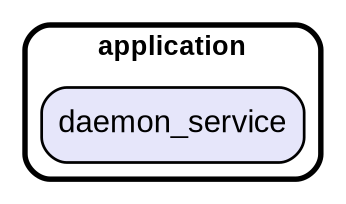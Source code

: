 digraph "" {
  graph [style=rounded fontname="Arial Black" fontsize=13 penwidth=2.6];
  node [shape=rect style="filled,rounded" fontname=Arial fontsize=15 fillcolor=Lavender penwidth=1.3];
  edge [penwidth=1.3];
  "/daemon_service.dart" [label="daemon_service"];
  subgraph "cluster~" {
    label="application";
    "/daemon_service.dart";
  }
}
